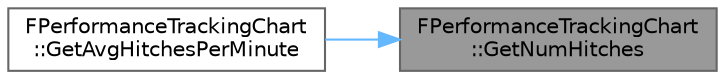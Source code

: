 digraph "FPerformanceTrackingChart::GetNumHitches"
{
 // INTERACTIVE_SVG=YES
 // LATEX_PDF_SIZE
  bgcolor="transparent";
  edge [fontname=Helvetica,fontsize=10,labelfontname=Helvetica,labelfontsize=10];
  node [fontname=Helvetica,fontsize=10,shape=box,height=0.2,width=0.4];
  rankdir="RL";
  Node1 [id="Node000001",label="FPerformanceTrackingChart\l::GetNumHitches",height=0.2,width=0.4,color="gray40", fillcolor="grey60", style="filled", fontcolor="black",tooltip=" "];
  Node1 -> Node2 [id="edge1_Node000001_Node000002",dir="back",color="steelblue1",style="solid",tooltip=" "];
  Node2 [id="Node000002",label="FPerformanceTrackingChart\l::GetAvgHitchesPerMinute",height=0.2,width=0.4,color="grey40", fillcolor="white", style="filled",URL="$da/d80/classFPerformanceTrackingChart.html#a9278096997715beb36b9f977a8f086dd",tooltip=" "];
}
